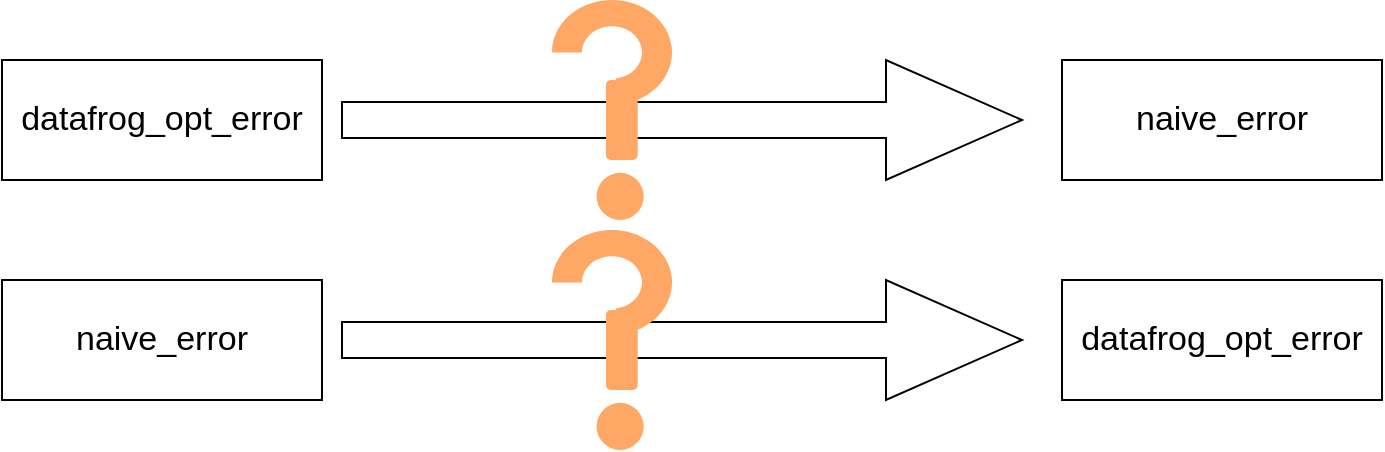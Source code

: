 <mxfile version="15.4.0" type="device"><diagram id="cLAbR4vlAiDw4GNWrHlh" name="Page-1"><mxGraphModel dx="981" dy="569" grid="1" gridSize="10" guides="1" tooltips="1" connect="1" arrows="1" fold="1" page="1" pageScale="1" pageWidth="850" pageHeight="1100" math="0" shadow="0"><root><mxCell id="0"/><mxCell id="1" parent="0"/><mxCell id="aB1ecYCMUisvdLzucybo-1" value="naive_error" style="rounded=0;whiteSpace=wrap;html=1;fontSize=17;" parent="1" vertex="1"><mxGeometry x="120" y="200" width="160" height="60" as="geometry"/></mxCell><mxCell id="aB1ecYCMUisvdLzucybo-2" value="datafrog_opt_error" style="rounded=0;whiteSpace=wrap;html=1;fontSize=17;" parent="1" vertex="1"><mxGeometry x="650" y="200" width="160" height="60" as="geometry"/></mxCell><mxCell id="aB1ecYCMUisvdLzucybo-13" value="" style="shape=singleArrow;whiteSpace=wrap;html=1;fontSize=17;" parent="1" vertex="1"><mxGeometry x="290" y="200" width="340" height="60" as="geometry"/></mxCell><mxCell id="aB1ecYCMUisvdLzucybo-18" value="datafrog_opt_error" style="rounded=0;whiteSpace=wrap;html=1;fontSize=17;" parent="1" vertex="1"><mxGeometry x="120" y="90" width="160" height="60" as="geometry"/></mxCell><mxCell id="aB1ecYCMUisvdLzucybo-19" value="naive_error" style="rounded=0;whiteSpace=wrap;html=1;fontSize=17;" parent="1" vertex="1"><mxGeometry x="650" y="90" width="160" height="60" as="geometry"/></mxCell><mxCell id="aB1ecYCMUisvdLzucybo-21" value="" style="shape=singleArrow;whiteSpace=wrap;html=1;fontSize=17;" parent="1" vertex="1"><mxGeometry x="290" y="90" width="340" height="60" as="geometry"/></mxCell><mxCell id="I9tyhRbuR5Kde-MrGxFT-8" value="" style="group;fillColor=none;" parent="1" vertex="1" connectable="0"><mxGeometry x="395" y="60" width="60" height="110" as="geometry"/></mxCell><mxCell id="I9tyhRbuR5Kde-MrGxFT-9" value="" style="group" parent="I9tyhRbuR5Kde-MrGxFT-8" vertex="1" connectable="0"><mxGeometry width="60" height="100" as="geometry"/></mxCell><mxCell id="I9tyhRbuR5Kde-MrGxFT-10" value="" style="verticalLabelPosition=bottom;verticalAlign=top;html=1;shape=mxgraph.basic.partConcEllipse;startAngle=0.25;endAngle=0.979;arcWidth=0.5;rotation=-180;fillColor=#FFA866;strokeColor=none;" parent="I9tyhRbuR5Kde-MrGxFT-9" vertex="1"><mxGeometry width="60" height="52.381" as="geometry"/></mxCell><mxCell id="_KQDbSHG9Vp6uHvYQDXX-7" value="" style="rounded=1;whiteSpace=wrap;html=1;fillColor=#FFA866;strokeColor=none;" vertex="1" parent="I9tyhRbuR5Kde-MrGxFT-9"><mxGeometry x="27" y="40" width="15.86" height="40" as="geometry"/></mxCell><mxCell id="I9tyhRbuR5Kde-MrGxFT-12" value="" style="ellipse;whiteSpace=wrap;html=1;aspect=fixed;fillColor=#FFA866;strokeColor=none;" parent="I9tyhRbuR5Kde-MrGxFT-8" vertex="1"><mxGeometry x="22.286" y="86.429" width="23.571" height="23.571" as="geometry"/></mxCell><mxCell id="_KQDbSHG9Vp6uHvYQDXX-8" value="" style="group;fillColor=none;" vertex="1" connectable="0" parent="1"><mxGeometry x="395" y="175" width="60" height="110" as="geometry"/></mxCell><mxCell id="_KQDbSHG9Vp6uHvYQDXX-9" value="" style="group" vertex="1" connectable="0" parent="_KQDbSHG9Vp6uHvYQDXX-8"><mxGeometry width="60" height="100" as="geometry"/></mxCell><mxCell id="_KQDbSHG9Vp6uHvYQDXX-10" value="" style="verticalLabelPosition=bottom;verticalAlign=top;html=1;shape=mxgraph.basic.partConcEllipse;startAngle=0.25;endAngle=0.979;arcWidth=0.5;rotation=-180;fillColor=#FFA866;strokeColor=none;" vertex="1" parent="_KQDbSHG9Vp6uHvYQDXX-9"><mxGeometry width="60" height="52.381" as="geometry"/></mxCell><mxCell id="_KQDbSHG9Vp6uHvYQDXX-11" value="" style="rounded=1;whiteSpace=wrap;html=1;fillColor=#FFA866;strokeColor=none;" vertex="1" parent="_KQDbSHG9Vp6uHvYQDXX-9"><mxGeometry x="27" y="40" width="15.86" height="40" as="geometry"/></mxCell><mxCell id="_KQDbSHG9Vp6uHvYQDXX-12" value="" style="ellipse;whiteSpace=wrap;html=1;aspect=fixed;fillColor=#FFA866;strokeColor=none;" vertex="1" parent="_KQDbSHG9Vp6uHvYQDXX-8"><mxGeometry x="22.286" y="86.429" width="23.571" height="23.571" as="geometry"/></mxCell></root></mxGraphModel></diagram></mxfile>
